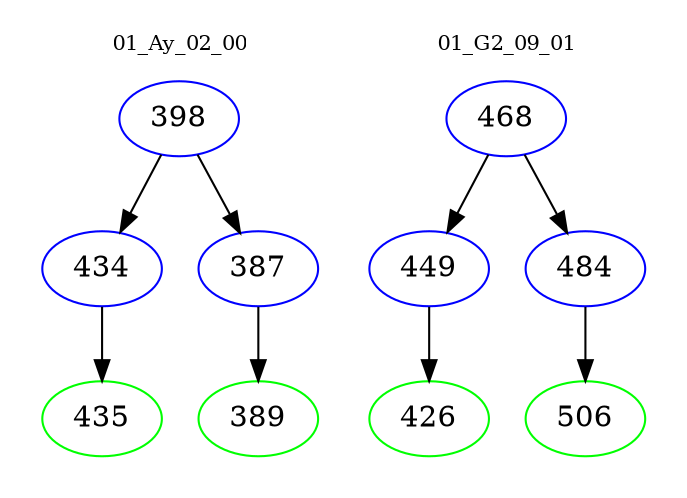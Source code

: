 digraph{
subgraph cluster_0 {
color = white
label = "01_Ay_02_00";
fontsize=10;
T0_398 [label="398", color="blue"]
T0_398 -> T0_434 [color="black"]
T0_434 [label="434", color="blue"]
T0_434 -> T0_435 [color="black"]
T0_435 [label="435", color="green"]
T0_398 -> T0_387 [color="black"]
T0_387 [label="387", color="blue"]
T0_387 -> T0_389 [color="black"]
T0_389 [label="389", color="green"]
}
subgraph cluster_1 {
color = white
label = "01_G2_09_01";
fontsize=10;
T1_468 [label="468", color="blue"]
T1_468 -> T1_449 [color="black"]
T1_449 [label="449", color="blue"]
T1_449 -> T1_426 [color="black"]
T1_426 [label="426", color="green"]
T1_468 -> T1_484 [color="black"]
T1_484 [label="484", color="blue"]
T1_484 -> T1_506 [color="black"]
T1_506 [label="506", color="green"]
}
}

